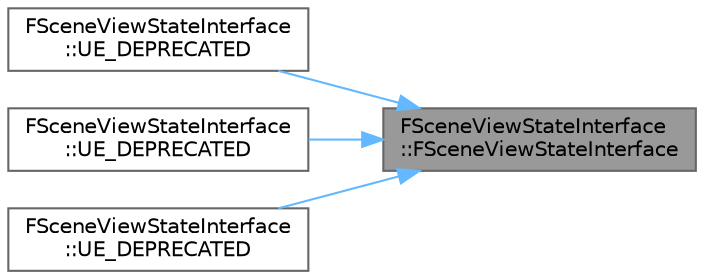 digraph "FSceneViewStateInterface::FSceneViewStateInterface"
{
 // INTERACTIVE_SVG=YES
 // LATEX_PDF_SIZE
  bgcolor="transparent";
  edge [fontname=Helvetica,fontsize=10,labelfontname=Helvetica,labelfontsize=10];
  node [fontname=Helvetica,fontsize=10,shape=box,height=0.2,width=0.4];
  rankdir="RL";
  Node1 [id="Node000001",label="FSceneViewStateInterface\l::FSceneViewStateInterface",height=0.2,width=0.4,color="gray40", fillcolor="grey60", style="filled", fontcolor="black",tooltip=" "];
  Node1 -> Node2 [id="edge1_Node000001_Node000002",dir="back",color="steelblue1",style="solid",tooltip=" "];
  Node2 [id="Node000002",label="FSceneViewStateInterface\l::UE_DEPRECATED",height=0.2,width=0.4,color="grey40", fillcolor="white", style="filled",URL="$d8/d7c/classFSceneViewStateInterface.html#af20352fcfc524e05fe496927d6cc6ace",tooltip=" "];
  Node1 -> Node3 [id="edge2_Node000001_Node000003",dir="back",color="steelblue1",style="solid",tooltip=" "];
  Node3 [id="Node000003",label="FSceneViewStateInterface\l::UE_DEPRECATED",height=0.2,width=0.4,color="grey40", fillcolor="white", style="filled",URL="$d8/d7c/classFSceneViewStateInterface.html#a32abf8b865150d13053c9787107989ee",tooltip=" "];
  Node1 -> Node4 [id="edge3_Node000001_Node000004",dir="back",color="steelblue1",style="solid",tooltip=" "];
  Node4 [id="Node000004",label="FSceneViewStateInterface\l::UE_DEPRECATED",height=0.2,width=0.4,color="grey40", fillcolor="white", style="filled",URL="$d8/d7c/classFSceneViewStateInterface.html#a266e8e13ad4b3f8e73573bab948972f6",tooltip=" "];
}
